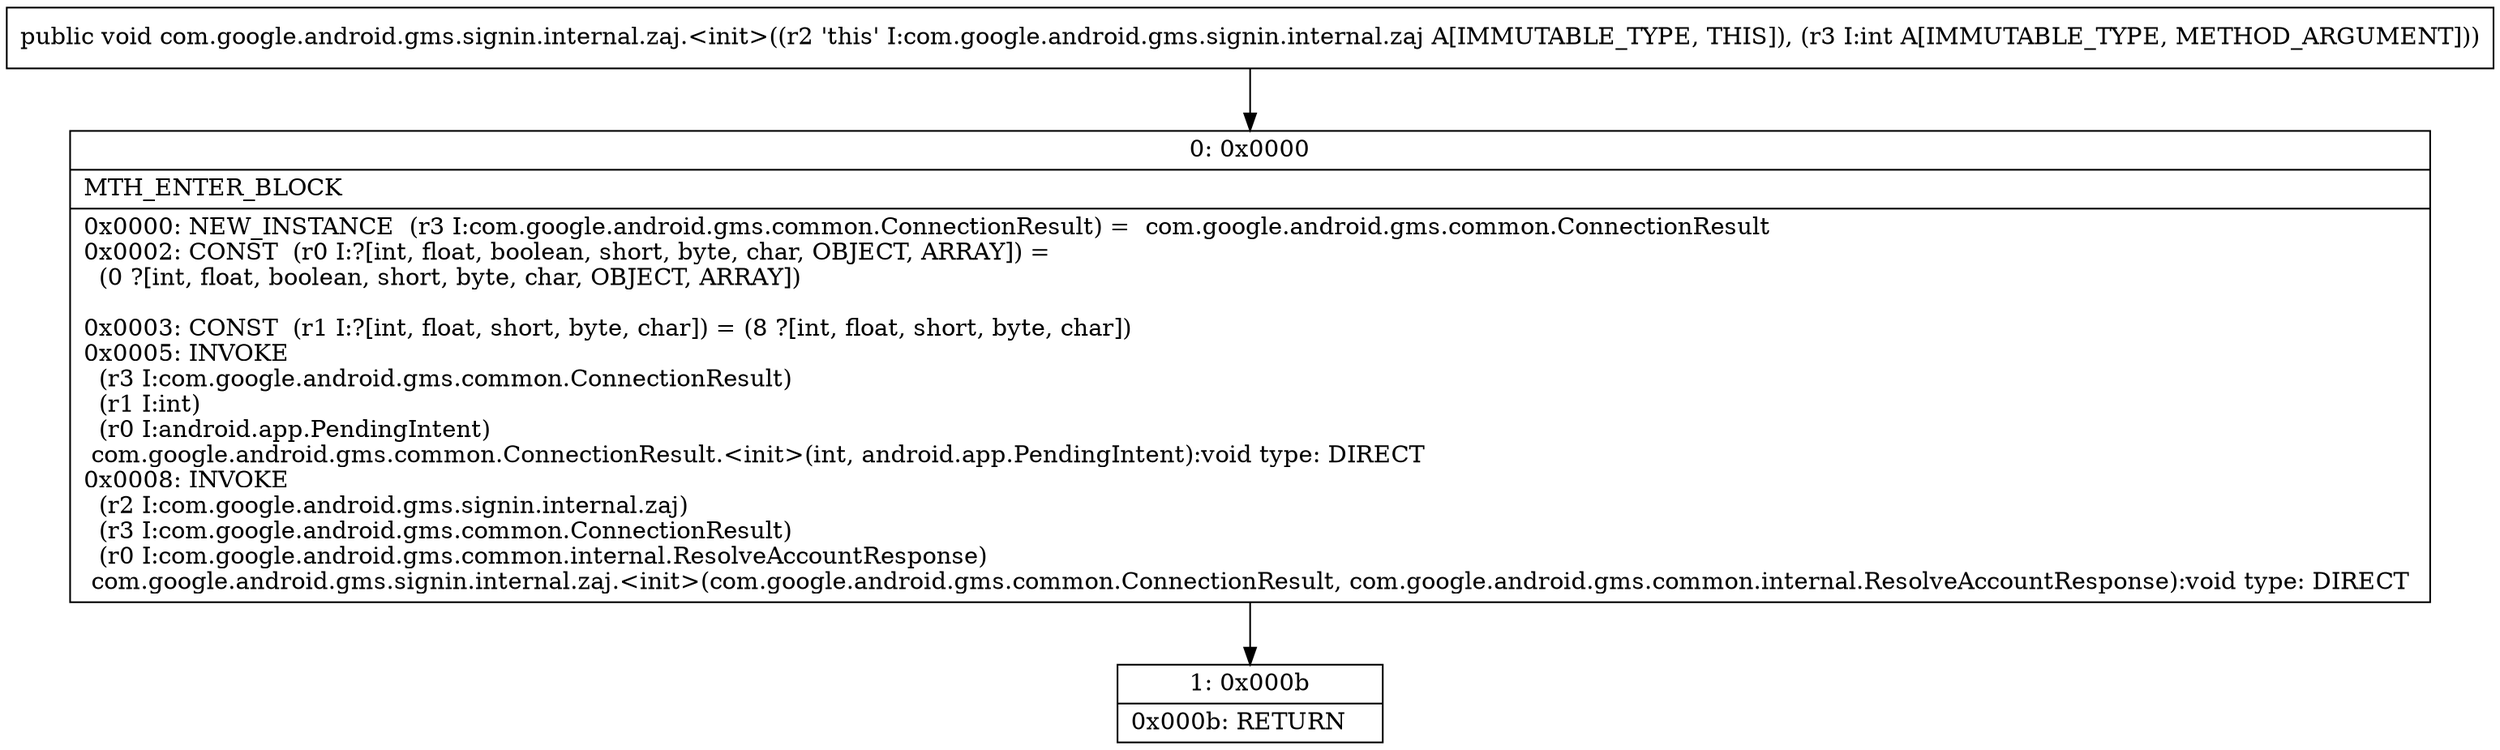digraph "CFG forcom.google.android.gms.signin.internal.zaj.\<init\>(I)V" {
Node_0 [shape=record,label="{0\:\ 0x0000|MTH_ENTER_BLOCK\l|0x0000: NEW_INSTANCE  (r3 I:com.google.android.gms.common.ConnectionResult) =  com.google.android.gms.common.ConnectionResult \l0x0002: CONST  (r0 I:?[int, float, boolean, short, byte, char, OBJECT, ARRAY]) = \l  (0 ?[int, float, boolean, short, byte, char, OBJECT, ARRAY])\l \l0x0003: CONST  (r1 I:?[int, float, short, byte, char]) = (8 ?[int, float, short, byte, char]) \l0x0005: INVOKE  \l  (r3 I:com.google.android.gms.common.ConnectionResult)\l  (r1 I:int)\l  (r0 I:android.app.PendingIntent)\l com.google.android.gms.common.ConnectionResult.\<init\>(int, android.app.PendingIntent):void type: DIRECT \l0x0008: INVOKE  \l  (r2 I:com.google.android.gms.signin.internal.zaj)\l  (r3 I:com.google.android.gms.common.ConnectionResult)\l  (r0 I:com.google.android.gms.common.internal.ResolveAccountResponse)\l com.google.android.gms.signin.internal.zaj.\<init\>(com.google.android.gms.common.ConnectionResult, com.google.android.gms.common.internal.ResolveAccountResponse):void type: DIRECT \l}"];
Node_1 [shape=record,label="{1\:\ 0x000b|0x000b: RETURN   \l}"];
MethodNode[shape=record,label="{public void com.google.android.gms.signin.internal.zaj.\<init\>((r2 'this' I:com.google.android.gms.signin.internal.zaj A[IMMUTABLE_TYPE, THIS]), (r3 I:int A[IMMUTABLE_TYPE, METHOD_ARGUMENT])) }"];
MethodNode -> Node_0;
Node_0 -> Node_1;
}

